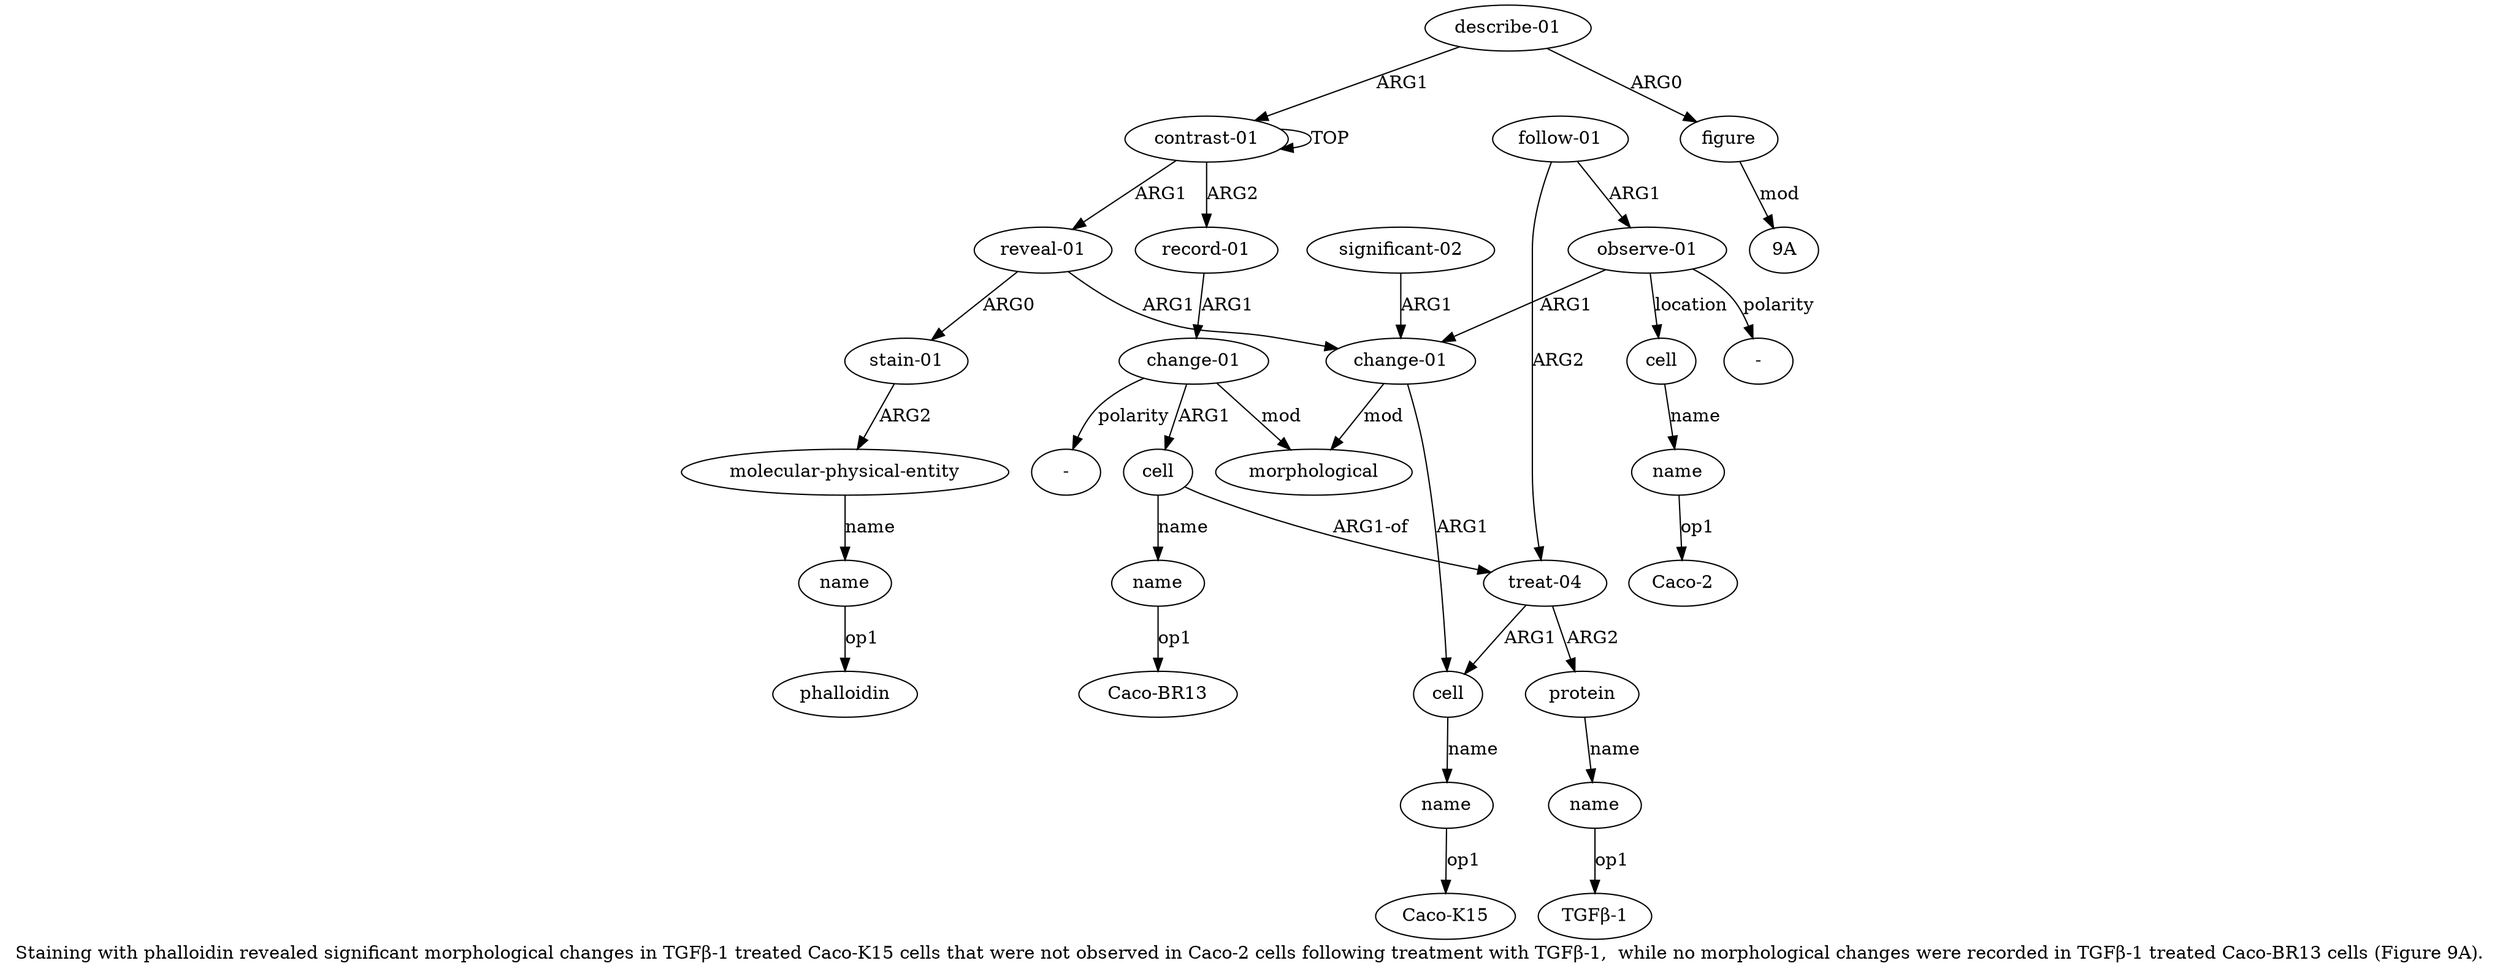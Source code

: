 digraph  {
	graph [label="Staining with phalloidin revealed significant morphological changes in TGFβ-1 treated Caco-K15 cells that were not observed in \
Caco-2 cells following treatment with TGFβ-1,  while no morphological changes were recorded in TGFβ-1 treated Caco-BR13 cells (\
Figure 9A)."];
	node [label="\N"];
	a20	 [color=black,
		gold_ind=20,
		gold_label=name,
		label=name,
		test_ind=20,
		test_label=name];
	"a20 Caco-BR13"	 [color=black,
		gold_ind=-1,
		gold_label="Caco-BR13",
		label="Caco-BR13",
		test_ind=-1,
		test_label="Caco-BR13"];
	a20 -> "a20 Caco-BR13" [key=0,
	color=black,
	gold_label=op1,
	label=op1,
	test_label=op1];
a21 [color=black,
	gold_ind=21,
	gold_label="describe-01",
	label="describe-01",
	test_ind=21,
	test_label="describe-01"];
a22 [color=black,
	gold_ind=22,
	gold_label=figure,
	label=figure,
	test_ind=22,
	test_label=figure];
a21 -> a22 [key=0,
color=black,
gold_label=ARG0,
label=ARG0,
test_label=ARG0];
a0 [color=black,
gold_ind=0,
gold_label="contrast-01",
label="contrast-01",
test_ind=0,
test_label="contrast-01"];
a21 -> a0 [key=0,
color=black,
gold_label=ARG1,
label=ARG1,
test_label=ARG1];
"a22 9A" [color=black,
gold_ind=-1,
gold_label="9A",
label="9A",
test_ind=-1,
test_label="9A"];
a22 -> "a22 9A" [key=0,
color=black,
gold_label=mod,
label=mod,
test_label=mod];
"a4 phalloidin" [color=black,
gold_ind=-1,
gold_label=phalloidin,
label=phalloidin,
test_ind=-1,
test_label=phalloidin];
"a10 TGFβ-1" [color=black,
gold_ind=-1,
gold_label="TGFβ-1",
label="TGFβ-1",
test_ind=-1,
test_label="TGFβ-1"];
a15 [color=black,
gold_ind=15,
gold_label="follow-01",
label="follow-01",
test_ind=15,
test_label="follow-01"];
a12 [color=black,
gold_ind=12,
gold_label="observe-01",
label="observe-01",
test_ind=12,
test_label="observe-01"];
a15 -> a12 [key=0,
color=black,
gold_label=ARG1,
label=ARG1,
test_label=ARG1];
a8 [color=black,
gold_ind=8,
gold_label="treat-04",
label="treat-04",
test_ind=8,
test_label="treat-04"];
a15 -> a8 [key=0,
color=black,
gold_label=ARG2,
label=ARG2,
test_label=ARG2];
a14 [color=black,
gold_ind=14,
gold_label=name,
label=name,
test_ind=14,
test_label=name];
"a14 Caco-2" [color=black,
gold_ind=-1,
gold_label="Caco-2",
label="Caco-2",
test_ind=-1,
test_label="Caco-2"];
a14 -> "a14 Caco-2" [key=0,
color=black,
gold_label=op1,
label=op1,
test_label=op1];
a17 [color=black,
gold_ind=17,
gold_label="record-01",
label="record-01",
test_ind=17,
test_label="record-01"];
a18 [color=black,
gold_ind=18,
gold_label="change-01",
label="change-01",
test_ind=18,
test_label="change-01"];
a17 -> a18 [key=0,
color=black,
gold_label=ARG1,
label=ARG1,
test_label=ARG1];
a16 [color=black,
gold_ind=16,
gold_label="significant-02",
label="significant-02",
test_ind=16,
test_label="significant-02"];
a5 [color=black,
gold_ind=5,
gold_label="change-01",
label="change-01",
test_ind=5,
test_label="change-01"];
a16 -> a5 [key=0,
color=black,
gold_label=ARG1,
label=ARG1,
test_label=ARG1];
a11 [color=black,
gold_ind=11,
gold_label=morphological,
label=morphological,
test_ind=11,
test_label=morphological];
a10 [color=black,
gold_ind=10,
gold_label=name,
label=name,
test_ind=10,
test_label=name];
a10 -> "a10 TGFβ-1" [key=0,
color=black,
gold_label=op1,
label=op1,
test_label=op1];
a13 [color=black,
gold_ind=13,
gold_label=cell,
label=cell,
test_ind=13,
test_label=cell];
a13 -> a14 [key=0,
color=black,
gold_label=name,
label=name,
test_label=name];
a12 -> a13 [key=0,
color=black,
gold_label=location,
label=location,
test_label=location];
a12 -> a5 [key=0,
color=black,
gold_label=ARG1,
label=ARG1,
test_label=ARG1];
"a12 -" [color=black,
gold_ind=-1,
gold_label="-",
label="-",
test_ind=-1,
test_label="-"];
a12 -> "a12 -" [key=0,
color=black,
gold_label=polarity,
label=polarity,
test_label=polarity];
a19 [color=black,
gold_ind=19,
gold_label=cell,
label=cell,
test_ind=19,
test_label=cell];
a19 -> a20 [key=0,
color=black,
gold_label=name,
label=name,
test_label=name];
a19 -> a8 [key=0,
color=black,
gold_label="ARG1-of",
label="ARG1-of",
test_label="ARG1-of"];
a18 -> a11 [key=0,
color=black,
gold_label=mod,
label=mod,
test_label=mod];
a18 -> a19 [key=0,
color=black,
gold_label=ARG1,
label=ARG1,
test_label=ARG1];
"a18 -" [color=black,
gold_ind=-1,
gold_label="-",
label="-",
test_ind=-1,
test_label="-"];
a18 -> "a18 -" [key=0,
color=black,
gold_label=polarity,
label=polarity,
test_label=polarity];
a1 [color=black,
gold_ind=1,
gold_label="reveal-01",
label="reveal-01",
test_ind=1,
test_label="reveal-01"];
a2 [color=black,
gold_ind=2,
gold_label="stain-01",
label="stain-01",
test_ind=2,
test_label="stain-01"];
a1 -> a2 [key=0,
color=black,
gold_label=ARG0,
label=ARG0,
test_label=ARG0];
a1 -> a5 [key=0,
color=black,
gold_label=ARG1,
label=ARG1,
test_label=ARG1];
a0 -> a17 [key=0,
color=black,
gold_label=ARG2,
label=ARG2,
test_label=ARG2];
a0 -> a1 [key=0,
color=black,
gold_label=ARG1,
label=ARG1,
test_label=ARG1];
a0 -> a0 [key=0,
color=black,
gold_label=TOP,
label=TOP,
test_label=TOP];
a3 [color=black,
gold_ind=3,
gold_label="molecular-physical-entity",
label="molecular-physical-entity",
test_ind=3,
test_label="molecular-physical-entity"];
a4 [color=black,
gold_ind=4,
gold_label=name,
label=name,
test_ind=4,
test_label=name];
a3 -> a4 [key=0,
color=black,
gold_label=name,
label=name,
test_label=name];
a2 -> a3 [key=0,
color=black,
gold_label=ARG2,
label=ARG2,
test_label=ARG2];
a5 -> a11 [key=0,
color=black,
gold_label=mod,
label=mod,
test_label=mod];
a6 [color=black,
gold_ind=6,
gold_label=cell,
label=cell,
test_ind=6,
test_label=cell];
a5 -> a6 [key=0,
color=black,
gold_label=ARG1,
label=ARG1,
test_label=ARG1];
a4 -> "a4 phalloidin" [key=0,
color=black,
gold_label=op1,
label=op1,
test_label=op1];
a7 [color=black,
gold_ind=7,
gold_label=name,
label=name,
test_ind=7,
test_label=name];
"a7 Caco-K15" [color=black,
gold_ind=-1,
gold_label="Caco-K15",
label="Caco-K15",
test_ind=-1,
test_label="Caco-K15"];
a7 -> "a7 Caco-K15" [key=0,
color=black,
gold_label=op1,
label=op1,
test_label=op1];
a6 -> a7 [key=0,
color=black,
gold_label=name,
label=name,
test_label=name];
a9 [color=black,
gold_ind=9,
gold_label=protein,
label=protein,
test_ind=9,
test_label=protein];
a9 -> a10 [key=0,
color=black,
gold_label=name,
label=name,
test_label=name];
a8 -> a6 [key=0,
color=black,
gold_label=ARG1,
label=ARG1,
test_label=ARG1];
a8 -> a9 [key=0,
color=black,
gold_label=ARG2,
label=ARG2,
test_label=ARG2];
}
